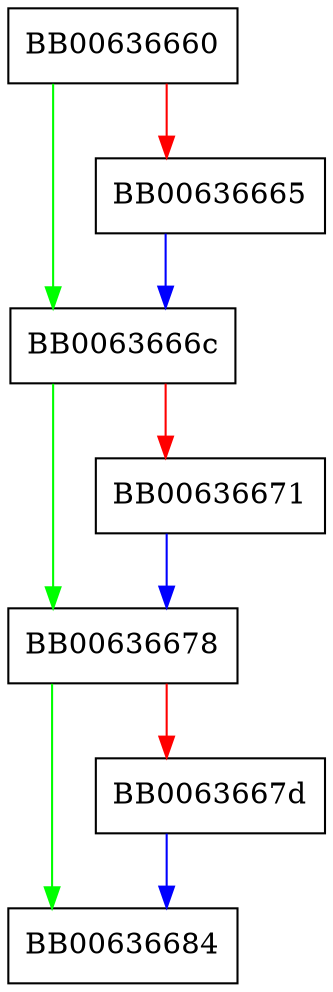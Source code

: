digraph RSA_get0_key {
  node [shape="box"];
  graph [splines=ortho];
  BB00636660 -> BB0063666c [color="green"];
  BB00636660 -> BB00636665 [color="red"];
  BB00636665 -> BB0063666c [color="blue"];
  BB0063666c -> BB00636678 [color="green"];
  BB0063666c -> BB00636671 [color="red"];
  BB00636671 -> BB00636678 [color="blue"];
  BB00636678 -> BB00636684 [color="green"];
  BB00636678 -> BB0063667d [color="red"];
  BB0063667d -> BB00636684 [color="blue"];
}